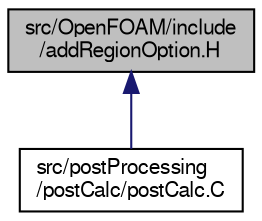 digraph "src/OpenFOAM/include/addRegionOption.H"
{
  bgcolor="transparent";
  edge [fontname="FreeSans",fontsize="10",labelfontname="FreeSans",labelfontsize="10"];
  node [fontname="FreeSans",fontsize="10",shape=record];
  Node1 [label="src/OpenFOAM/include\l/addRegionOption.H",height=0.2,width=0.4,color="black", fillcolor="grey75", style="filled" fontcolor="black"];
  Node1 -> Node2 [dir="back",color="midnightblue",fontsize="10",style="solid",fontname="FreeSans"];
  Node2 [label="src/postProcessing\l/postCalc/postCalc.C",height=0.2,width=0.4,color="black",URL="$a08958.html",tooltip="Generic wrapper for calculating a quantity at each time. "];
}
